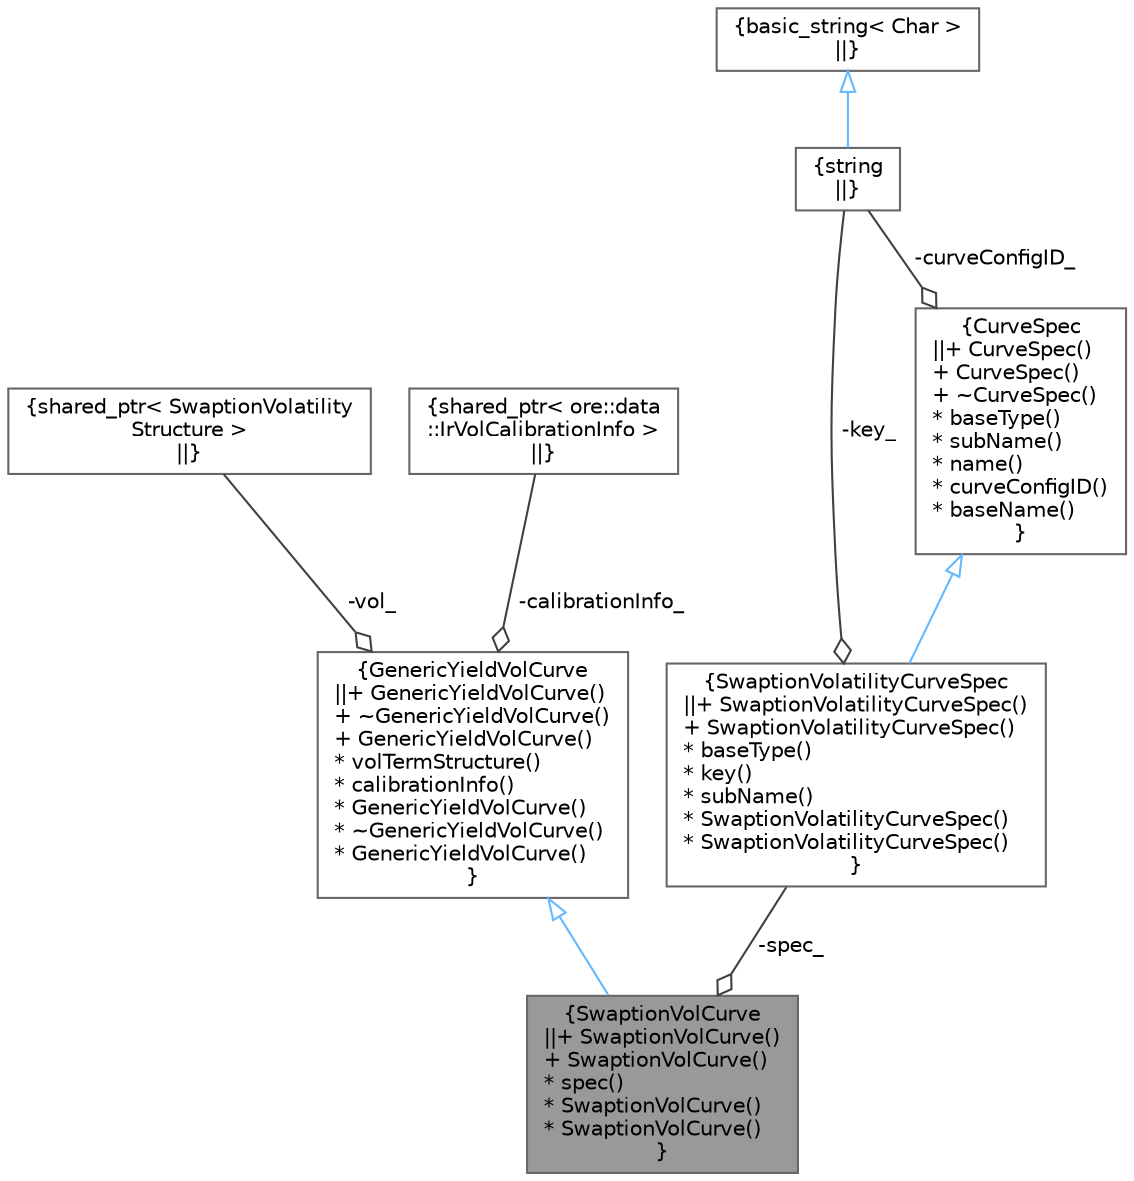 digraph "SwaptionVolCurve"
{
 // INTERACTIVE_SVG=YES
 // LATEX_PDF_SIZE
  bgcolor="transparent";
  edge [fontname=Helvetica,fontsize=10,labelfontname=Helvetica,labelfontsize=10];
  node [fontname=Helvetica,fontsize=10,shape=box,height=0.2,width=0.4];
  Node1 [label="{SwaptionVolCurve\n||+ SwaptionVolCurve()\l+ SwaptionVolCurve()\l* spec()\l* SwaptionVolCurve()\l* SwaptionVolCurve()\l}",height=0.2,width=0.4,color="gray40", fillcolor="grey60", style="filled", fontcolor="black",tooltip="Wrapper class for building Swaption volatility structures."];
  Node2 -> Node1 [dir="back",color="steelblue1",style="solid",arrowtail="onormal"];
  Node2 [label="{GenericYieldVolCurve\n||+ GenericYieldVolCurve()\l+ ~GenericYieldVolCurve()\l+ GenericYieldVolCurve()\l* volTermStructure()\l* calibrationInfo()\l* GenericYieldVolCurve()\l* ~GenericYieldVolCurve()\l* GenericYieldVolCurve()\l}",height=0.2,width=0.4,color="gray40", fillcolor="white", style="filled",URL="$classore_1_1data_1_1_generic_yield_vol_curve.html",tooltip="Wrapper class for building Generic yield volatility structures."];
  Node3 -> Node2 [color="grey25",style="solid",label=" -vol_" ,arrowhead="odiamond"];
  Node3 [label="{shared_ptr\< SwaptionVolatility\lStructure \>\n||}",height=0.2,width=0.4,color="gray40", fillcolor="white", style="filled",tooltip=" "];
  Node4 -> Node2 [color="grey25",style="solid",label=" -calibrationInfo_" ,arrowhead="odiamond"];
  Node4 [label="{shared_ptr\< ore::data\l::IrVolCalibrationInfo \>\n||}",height=0.2,width=0.4,color="gray40", fillcolor="white", style="filled",tooltip=" "];
  Node5 -> Node1 [color="grey25",style="solid",label=" -spec_" ,arrowhead="odiamond"];
  Node5 [label="{SwaptionVolatilityCurveSpec\n||+ SwaptionVolatilityCurveSpec()\l+ SwaptionVolatilityCurveSpec()\l* baseType()\l* key()\l* subName()\l* SwaptionVolatilityCurveSpec()\l* SwaptionVolatilityCurveSpec()\l}",height=0.2,width=0.4,color="gray40", fillcolor="white", style="filled",URL="$classore_1_1data_1_1_swaption_volatility_curve_spec.html",tooltip="Swaption Volatility curve description."];
  Node6 -> Node5 [dir="back",color="steelblue1",style="solid",arrowtail="onormal"];
  Node6 [label="{CurveSpec\n||+ CurveSpec()\l+ CurveSpec()\l+ ~CurveSpec()\l* baseType()\l* subName()\l* name()\l* curveConfigID()\l* baseName()\l}",height=0.2,width=0.4,color="gray40", fillcolor="white", style="filled",URL="$classore_1_1data_1_1_curve_spec.html",tooltip="Curve Specification."];
  Node7 -> Node6 [color="grey25",style="solid",label=" -curveConfigID_" ,arrowhead="odiamond"];
  Node7 [label="{string\n||}",height=0.2,width=0.4,color="gray40", fillcolor="white", style="filled",tooltip=" "];
  Node8 -> Node7 [dir="back",color="steelblue1",style="solid",arrowtail="onormal"];
  Node8 [label="{basic_string\< Char \>\n||}",height=0.2,width=0.4,color="gray40", fillcolor="white", style="filled",tooltip=" "];
  Node7 -> Node5 [color="grey25",style="solid",label=" -key_" ,arrowhead="odiamond"];
}
